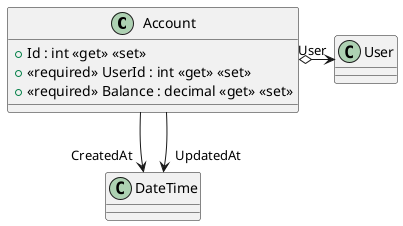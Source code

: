 @startuml
class Account {
    + Id : int <<get>> <<set>>
    + <<required>> UserId : int <<get>> <<set>>
    + <<required>> Balance : decimal <<get>> <<set>>
}
Account o-> "User" User
Account --> "CreatedAt" DateTime
Account --> "UpdatedAt" DateTime
@enduml
